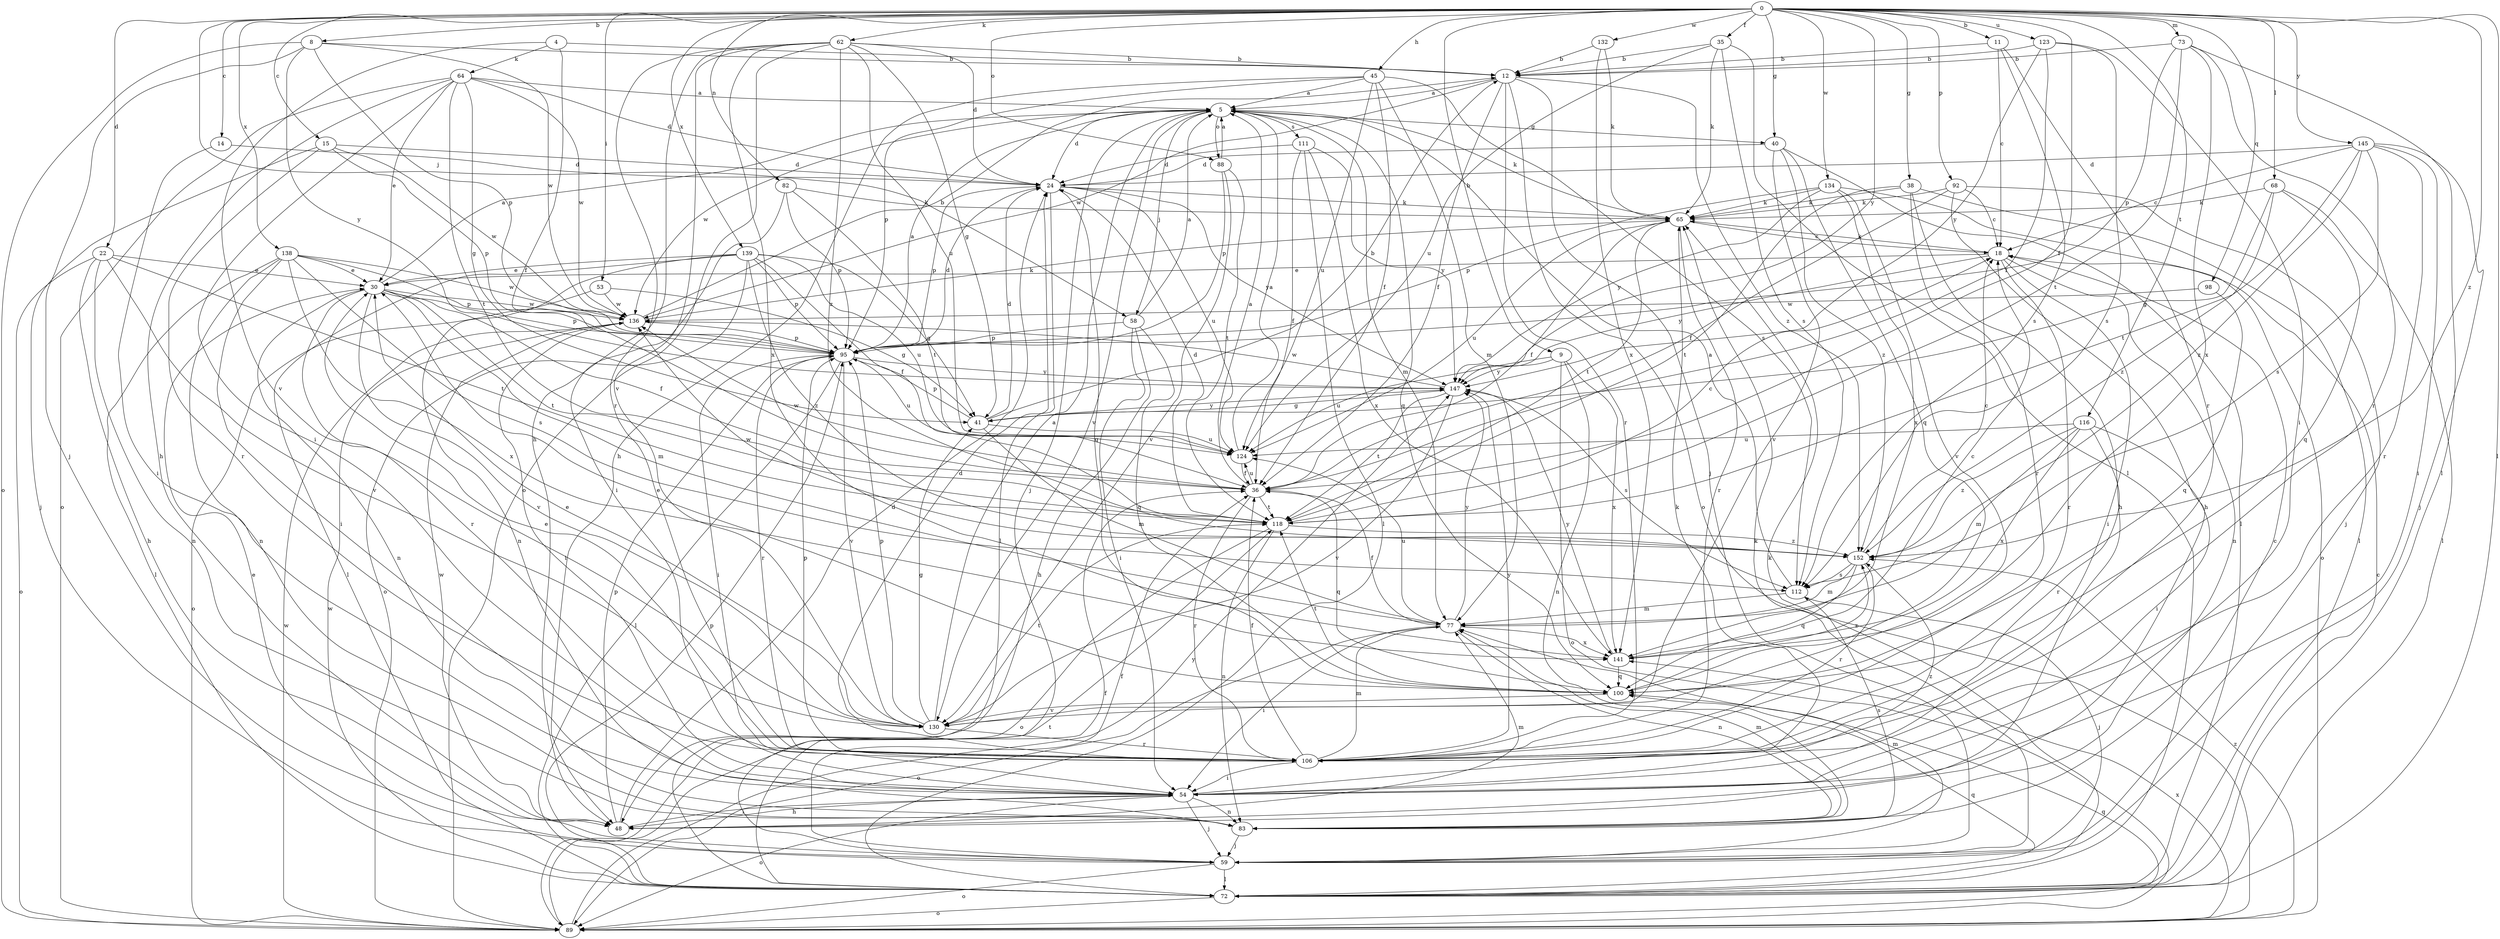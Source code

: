 strict digraph  {
0;
4;
5;
8;
9;
11;
12;
14;
15;
18;
22;
24;
30;
35;
36;
38;
40;
41;
45;
48;
53;
54;
58;
59;
62;
64;
65;
68;
72;
73;
77;
82;
83;
88;
89;
92;
95;
98;
100;
106;
111;
112;
116;
118;
123;
124;
130;
132;
134;
136;
138;
139;
141;
145;
147;
152;
0 -> 8  [label=b];
0 -> 9  [label=b];
0 -> 11  [label=b];
0 -> 14  [label=c];
0 -> 15  [label=c];
0 -> 22  [label=d];
0 -> 35  [label=f];
0 -> 36  [label=f];
0 -> 38  [label=g];
0 -> 40  [label=g];
0 -> 45  [label=h];
0 -> 53  [label=i];
0 -> 58  [label=j];
0 -> 62  [label=k];
0 -> 68  [label=l];
0 -> 72  [label=l];
0 -> 73  [label=m];
0 -> 82  [label=n];
0 -> 88  [label=o];
0 -> 92  [label=p];
0 -> 98  [label=q];
0 -> 116  [label=t];
0 -> 123  [label=u];
0 -> 132  [label=w];
0 -> 134  [label=w];
0 -> 138  [label=x];
0 -> 139  [label=x];
0 -> 145  [label=y];
0 -> 147  [label=y];
0 -> 152  [label=z];
4 -> 12  [label=b];
4 -> 36  [label=f];
4 -> 64  [label=k];
4 -> 130  [label=v];
5 -> 24  [label=d];
5 -> 40  [label=g];
5 -> 58  [label=j];
5 -> 59  [label=j];
5 -> 65  [label=k];
5 -> 77  [label=m];
5 -> 88  [label=o];
5 -> 100  [label=q];
5 -> 111  [label=s];
5 -> 130  [label=v];
5 -> 136  [label=w];
8 -> 12  [label=b];
8 -> 59  [label=j];
8 -> 89  [label=o];
8 -> 95  [label=p];
8 -> 136  [label=w];
8 -> 147  [label=y];
9 -> 83  [label=n];
9 -> 89  [label=o];
9 -> 124  [label=u];
9 -> 141  [label=x];
9 -> 147  [label=y];
11 -> 12  [label=b];
11 -> 18  [label=c];
11 -> 106  [label=r];
11 -> 112  [label=s];
12 -> 5  [label=a];
12 -> 36  [label=f];
12 -> 59  [label=j];
12 -> 89  [label=o];
12 -> 106  [label=r];
12 -> 136  [label=w];
12 -> 152  [label=z];
14 -> 24  [label=d];
14 -> 54  [label=i];
15 -> 24  [label=d];
15 -> 59  [label=j];
15 -> 95  [label=p];
15 -> 106  [label=r];
15 -> 136  [label=w];
18 -> 30  [label=e];
18 -> 54  [label=i];
18 -> 65  [label=k];
18 -> 83  [label=n];
18 -> 106  [label=r];
18 -> 147  [label=y];
22 -> 30  [label=e];
22 -> 48  [label=h];
22 -> 83  [label=n];
22 -> 89  [label=o];
22 -> 118  [label=t];
22 -> 130  [label=v];
24 -> 65  [label=k];
24 -> 72  [label=l];
24 -> 95  [label=p];
24 -> 100  [label=q];
24 -> 124  [label=u];
24 -> 147  [label=y];
30 -> 5  [label=a];
30 -> 36  [label=f];
30 -> 77  [label=m];
30 -> 83  [label=n];
30 -> 95  [label=p];
30 -> 106  [label=r];
30 -> 118  [label=t];
30 -> 130  [label=v];
30 -> 136  [label=w];
35 -> 12  [label=b];
35 -> 65  [label=k];
35 -> 72  [label=l];
35 -> 112  [label=s];
35 -> 124  [label=u];
36 -> 5  [label=a];
36 -> 100  [label=q];
36 -> 106  [label=r];
36 -> 118  [label=t];
36 -> 124  [label=u];
36 -> 136  [label=w];
38 -> 48  [label=h];
38 -> 65  [label=k];
38 -> 72  [label=l];
38 -> 106  [label=r];
38 -> 118  [label=t];
40 -> 24  [label=d];
40 -> 72  [label=l];
40 -> 100  [label=q];
40 -> 130  [label=v];
40 -> 152  [label=z];
41 -> 12  [label=b];
41 -> 24  [label=d];
41 -> 77  [label=m];
41 -> 95  [label=p];
41 -> 124  [label=u];
41 -> 147  [label=y];
45 -> 5  [label=a];
45 -> 36  [label=f];
45 -> 48  [label=h];
45 -> 77  [label=m];
45 -> 95  [label=p];
45 -> 112  [label=s];
45 -> 124  [label=u];
48 -> 24  [label=d];
48 -> 54  [label=i];
48 -> 77  [label=m];
48 -> 95  [label=p];
48 -> 136  [label=w];
53 -> 41  [label=g];
53 -> 89  [label=o];
53 -> 136  [label=w];
54 -> 48  [label=h];
54 -> 59  [label=j];
54 -> 65  [label=k];
54 -> 83  [label=n];
54 -> 89  [label=o];
54 -> 152  [label=z];
58 -> 5  [label=a];
58 -> 48  [label=h];
58 -> 54  [label=i];
58 -> 95  [label=p];
58 -> 100  [label=q];
59 -> 30  [label=e];
59 -> 36  [label=f];
59 -> 65  [label=k];
59 -> 72  [label=l];
59 -> 77  [label=m];
59 -> 89  [label=o];
62 -> 12  [label=b];
62 -> 24  [label=d];
62 -> 41  [label=g];
62 -> 48  [label=h];
62 -> 89  [label=o];
62 -> 106  [label=r];
62 -> 124  [label=u];
62 -> 130  [label=v];
62 -> 141  [label=x];
62 -> 152  [label=z];
64 -> 5  [label=a];
64 -> 24  [label=d];
64 -> 30  [label=e];
64 -> 41  [label=g];
64 -> 48  [label=h];
64 -> 54  [label=i];
64 -> 89  [label=o];
64 -> 118  [label=t];
64 -> 136  [label=w];
65 -> 18  [label=c];
65 -> 36  [label=f];
65 -> 106  [label=r];
65 -> 118  [label=t];
65 -> 124  [label=u];
68 -> 41  [label=g];
68 -> 65  [label=k];
68 -> 72  [label=l];
68 -> 100  [label=q];
68 -> 152  [label=z];
72 -> 18  [label=c];
72 -> 36  [label=f];
72 -> 65  [label=k];
72 -> 89  [label=o];
72 -> 95  [label=p];
72 -> 100  [label=q];
72 -> 136  [label=w];
73 -> 12  [label=b];
73 -> 72  [label=l];
73 -> 95  [label=p];
73 -> 106  [label=r];
73 -> 118  [label=t];
73 -> 141  [label=x];
77 -> 36  [label=f];
77 -> 54  [label=i];
77 -> 83  [label=n];
77 -> 89  [label=o];
77 -> 124  [label=u];
77 -> 141  [label=x];
77 -> 147  [label=y];
82 -> 54  [label=i];
82 -> 65  [label=k];
82 -> 95  [label=p];
82 -> 118  [label=t];
83 -> 18  [label=c];
83 -> 59  [label=j];
83 -> 77  [label=m];
83 -> 112  [label=s];
88 -> 5  [label=a];
88 -> 95  [label=p];
88 -> 118  [label=t];
88 -> 130  [label=v];
89 -> 100  [label=q];
89 -> 118  [label=t];
89 -> 136  [label=w];
89 -> 141  [label=x];
89 -> 147  [label=y];
89 -> 152  [label=z];
92 -> 18  [label=c];
92 -> 36  [label=f];
92 -> 48  [label=h];
92 -> 59  [label=j];
92 -> 65  [label=k];
95 -> 5  [label=a];
95 -> 24  [label=d];
95 -> 54  [label=i];
95 -> 72  [label=l];
95 -> 106  [label=r];
95 -> 124  [label=u];
95 -> 130  [label=v];
95 -> 147  [label=y];
98 -> 100  [label=q];
98 -> 136  [label=w];
100 -> 30  [label=e];
100 -> 118  [label=t];
100 -> 130  [label=v];
100 -> 152  [label=z];
106 -> 24  [label=d];
106 -> 30  [label=e];
106 -> 36  [label=f];
106 -> 54  [label=i];
106 -> 77  [label=m];
106 -> 95  [label=p];
106 -> 147  [label=y];
111 -> 24  [label=d];
111 -> 36  [label=f];
111 -> 72  [label=l];
111 -> 141  [label=x];
111 -> 147  [label=y];
112 -> 5  [label=a];
112 -> 59  [label=j];
112 -> 77  [label=m];
116 -> 54  [label=i];
116 -> 77  [label=m];
116 -> 106  [label=r];
116 -> 124  [label=u];
116 -> 141  [label=x];
116 -> 152  [label=z];
118 -> 18  [label=c];
118 -> 24  [label=d];
118 -> 83  [label=n];
118 -> 89  [label=o];
118 -> 152  [label=z];
123 -> 12  [label=b];
123 -> 36  [label=f];
123 -> 54  [label=i];
123 -> 112  [label=s];
123 -> 147  [label=y];
124 -> 5  [label=a];
124 -> 36  [label=f];
130 -> 5  [label=a];
130 -> 30  [label=e];
130 -> 41  [label=g];
130 -> 95  [label=p];
130 -> 106  [label=r];
130 -> 118  [label=t];
132 -> 12  [label=b];
132 -> 65  [label=k];
132 -> 141  [label=x];
134 -> 65  [label=k];
134 -> 89  [label=o];
134 -> 95  [label=p];
134 -> 130  [label=v];
134 -> 141  [label=x];
134 -> 147  [label=y];
136 -> 12  [label=b];
136 -> 54  [label=i];
136 -> 65  [label=k];
136 -> 95  [label=p];
138 -> 30  [label=e];
138 -> 54  [label=i];
138 -> 72  [label=l];
138 -> 83  [label=n];
138 -> 95  [label=p];
138 -> 112  [label=s];
138 -> 136  [label=w];
138 -> 141  [label=x];
139 -> 30  [label=e];
139 -> 36  [label=f];
139 -> 41  [label=g];
139 -> 72  [label=l];
139 -> 83  [label=n];
139 -> 89  [label=o];
139 -> 95  [label=p];
139 -> 124  [label=u];
139 -> 152  [label=z];
141 -> 18  [label=c];
141 -> 100  [label=q];
141 -> 147  [label=y];
145 -> 18  [label=c];
145 -> 24  [label=d];
145 -> 54  [label=i];
145 -> 59  [label=j];
145 -> 106  [label=r];
145 -> 112  [label=s];
145 -> 118  [label=t];
145 -> 152  [label=z];
147 -> 41  [label=g];
147 -> 112  [label=s];
147 -> 118  [label=t];
147 -> 130  [label=v];
147 -> 136  [label=w];
152 -> 18  [label=c];
152 -> 77  [label=m];
152 -> 100  [label=q];
152 -> 106  [label=r];
152 -> 112  [label=s];
152 -> 136  [label=w];
}
